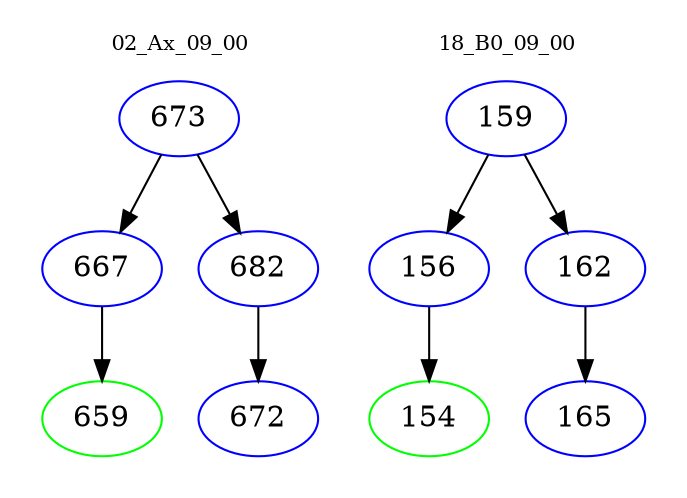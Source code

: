 digraph{
subgraph cluster_0 {
color = white
label = "02_Ax_09_00";
fontsize=10;
T0_673 [label="673", color="blue"]
T0_673 -> T0_667 [color="black"]
T0_667 [label="667", color="blue"]
T0_667 -> T0_659 [color="black"]
T0_659 [label="659", color="green"]
T0_673 -> T0_682 [color="black"]
T0_682 [label="682", color="blue"]
T0_682 -> T0_672 [color="black"]
T0_672 [label="672", color="blue"]
}
subgraph cluster_1 {
color = white
label = "18_B0_09_00";
fontsize=10;
T1_159 [label="159", color="blue"]
T1_159 -> T1_156 [color="black"]
T1_156 [label="156", color="blue"]
T1_156 -> T1_154 [color="black"]
T1_154 [label="154", color="green"]
T1_159 -> T1_162 [color="black"]
T1_162 [label="162", color="blue"]
T1_162 -> T1_165 [color="black"]
T1_165 [label="165", color="blue"]
}
}
